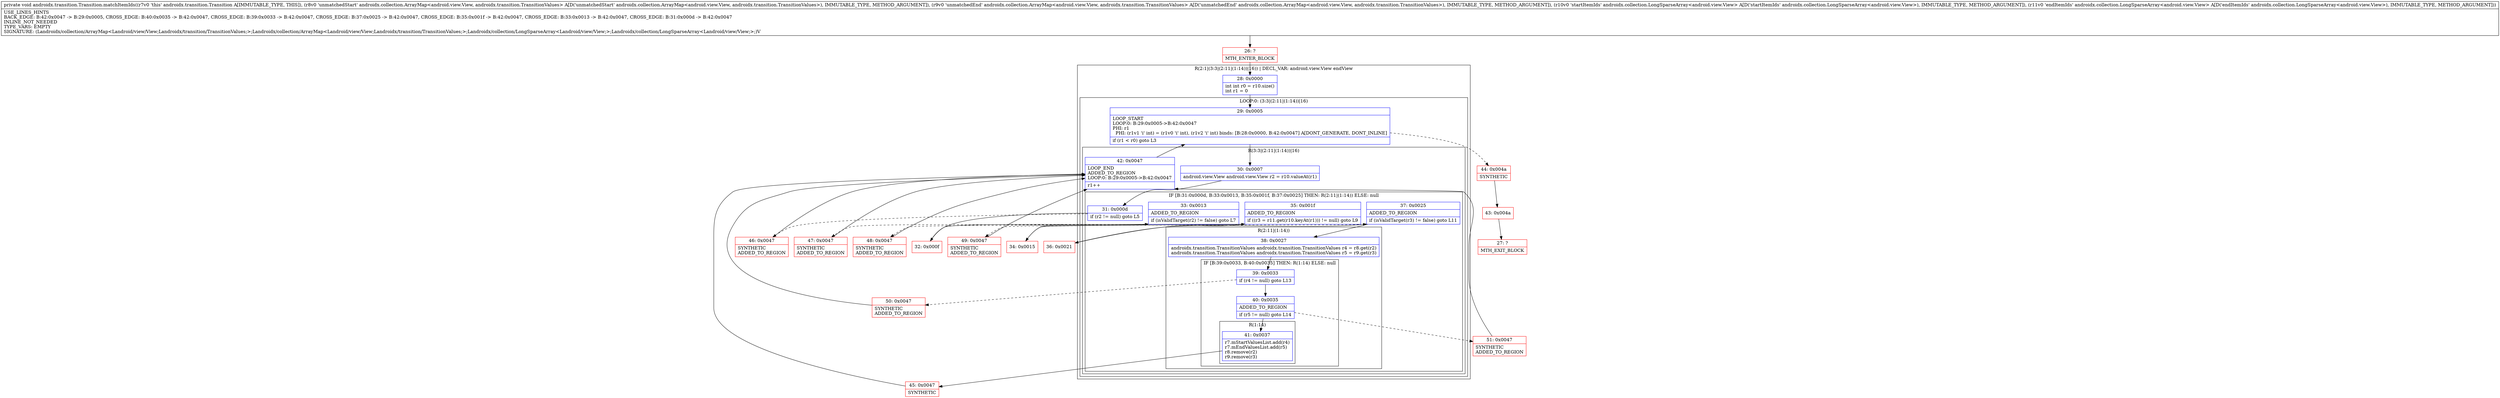 digraph "CFG forandroidx.transition.Transition.matchItemIds(Landroidx\/collection\/ArrayMap;Landroidx\/collection\/ArrayMap;Landroidx\/collection\/LongSparseArray;Landroidx\/collection\/LongSparseArray;)V" {
subgraph cluster_Region_300719577 {
label = "R(2:1|(3:3|(2:11|(1:14))|16)) | DECL_VAR: android.view.View endView\l";
node [shape=record,color=blue];
Node_28 [shape=record,label="{28\:\ 0x0000|int int r0 = r10.size()\lint r1 = 0\l}"];
subgraph cluster_LoopRegion_1824848882 {
label = "LOOP:0: (3:3|(2:11|(1:14))|16)";
node [shape=record,color=blue];
Node_29 [shape=record,label="{29\:\ 0x0005|LOOP_START\lLOOP:0: B:29:0x0005\-\>B:42:0x0047\lPHI: r1 \l  PHI: (r1v1 'i' int) = (r1v0 'i' int), (r1v2 'i' int) binds: [B:28:0x0000, B:42:0x0047] A[DONT_GENERATE, DONT_INLINE]\l|if (r1 \< r0) goto L3\l}"];
subgraph cluster_Region_847412422 {
label = "R(3:3|(2:11|(1:14))|16)";
node [shape=record,color=blue];
Node_30 [shape=record,label="{30\:\ 0x0007|android.view.View android.view.View r2 = r10.valueAt(r1)\l}"];
subgraph cluster_IfRegion_816763834 {
label = "IF [B:31:0x000d, B:33:0x0013, B:35:0x001f, B:37:0x0025] THEN: R(2:11|(1:14)) ELSE: null";
node [shape=record,color=blue];
Node_31 [shape=record,label="{31\:\ 0x000d|if (r2 != null) goto L5\l}"];
Node_33 [shape=record,label="{33\:\ 0x0013|ADDED_TO_REGION\l|if (isValidTarget(r2) != false) goto L7\l}"];
Node_35 [shape=record,label="{35\:\ 0x001f|ADDED_TO_REGION\l|if ((r3 = r11.get(r10.keyAt(r1))) != null) goto L9\l}"];
Node_37 [shape=record,label="{37\:\ 0x0025|ADDED_TO_REGION\l|if (isValidTarget(r3) != false) goto L11\l}"];
subgraph cluster_Region_1171886627 {
label = "R(2:11|(1:14))";
node [shape=record,color=blue];
Node_38 [shape=record,label="{38\:\ 0x0027|androidx.transition.TransitionValues androidx.transition.TransitionValues r4 = r8.get(r2)\landroidx.transition.TransitionValues androidx.transition.TransitionValues r5 = r9.get(r3)\l}"];
subgraph cluster_IfRegion_793563978 {
label = "IF [B:39:0x0033, B:40:0x0035] THEN: R(1:14) ELSE: null";
node [shape=record,color=blue];
Node_39 [shape=record,label="{39\:\ 0x0033|if (r4 != null) goto L13\l}"];
Node_40 [shape=record,label="{40\:\ 0x0035|ADDED_TO_REGION\l|if (r5 != null) goto L14\l}"];
subgraph cluster_Region_235534849 {
label = "R(1:14)";
node [shape=record,color=blue];
Node_41 [shape=record,label="{41\:\ 0x0037|r7.mStartValuesList.add(r4)\lr7.mEndValuesList.add(r5)\lr8.remove(r2)\lr9.remove(r3)\l}"];
}
}
}
}
Node_42 [shape=record,label="{42\:\ 0x0047|LOOP_END\lADDED_TO_REGION\lLOOP:0: B:29:0x0005\-\>B:42:0x0047\l|r1++\l}"];
}
}
}
Node_26 [shape=record,color=red,label="{26\:\ ?|MTH_ENTER_BLOCK\l}"];
Node_32 [shape=record,color=red,label="{32\:\ 0x000f}"];
Node_34 [shape=record,color=red,label="{34\:\ 0x0015}"];
Node_36 [shape=record,color=red,label="{36\:\ 0x0021}"];
Node_45 [shape=record,color=red,label="{45\:\ 0x0047|SYNTHETIC\l}"];
Node_51 [shape=record,color=red,label="{51\:\ 0x0047|SYNTHETIC\lADDED_TO_REGION\l}"];
Node_50 [shape=record,color=red,label="{50\:\ 0x0047|SYNTHETIC\lADDED_TO_REGION\l}"];
Node_49 [shape=record,color=red,label="{49\:\ 0x0047|SYNTHETIC\lADDED_TO_REGION\l}"];
Node_48 [shape=record,color=red,label="{48\:\ 0x0047|SYNTHETIC\lADDED_TO_REGION\l}"];
Node_47 [shape=record,color=red,label="{47\:\ 0x0047|SYNTHETIC\lADDED_TO_REGION\l}"];
Node_46 [shape=record,color=red,label="{46\:\ 0x0047|SYNTHETIC\lADDED_TO_REGION\l}"];
Node_44 [shape=record,color=red,label="{44\:\ 0x004a|SYNTHETIC\l}"];
Node_43 [shape=record,color=red,label="{43\:\ 0x004a}"];
Node_27 [shape=record,color=red,label="{27\:\ ?|MTH_EXIT_BLOCK\l}"];
MethodNode[shape=record,label="{private void androidx.transition.Transition.matchItemIds((r7v0 'this' androidx.transition.Transition A[IMMUTABLE_TYPE, THIS]), (r8v0 'unmatchedStart' androidx.collection.ArrayMap\<android.view.View, androidx.transition.TransitionValues\> A[D('unmatchedStart' androidx.collection.ArrayMap\<android.view.View, androidx.transition.TransitionValues\>), IMMUTABLE_TYPE, METHOD_ARGUMENT]), (r9v0 'unmatchedEnd' androidx.collection.ArrayMap\<android.view.View, androidx.transition.TransitionValues\> A[D('unmatchedEnd' androidx.collection.ArrayMap\<android.view.View, androidx.transition.TransitionValues\>), IMMUTABLE_TYPE, METHOD_ARGUMENT]), (r10v0 'startItemIds' androidx.collection.LongSparseArray\<android.view.View\> A[D('startItemIds' androidx.collection.LongSparseArray\<android.view.View\>), IMMUTABLE_TYPE, METHOD_ARGUMENT]), (r11v0 'endItemIds' androidx.collection.LongSparseArray\<android.view.View\> A[D('endItemIds' androidx.collection.LongSparseArray\<android.view.View\>), IMMUTABLE_TYPE, METHOD_ARGUMENT]))  | USE_LINES_HINTS\lBACK_EDGE: B:42:0x0047 \-\> B:29:0x0005, CROSS_EDGE: B:40:0x0035 \-\> B:42:0x0047, CROSS_EDGE: B:39:0x0033 \-\> B:42:0x0047, CROSS_EDGE: B:37:0x0025 \-\> B:42:0x0047, CROSS_EDGE: B:35:0x001f \-\> B:42:0x0047, CROSS_EDGE: B:33:0x0013 \-\> B:42:0x0047, CROSS_EDGE: B:31:0x000d \-\> B:42:0x0047\lINLINE_NOT_NEEDED\lTYPE_VARS: EMPTY\lSIGNATURE: (Landroidx\/collection\/ArrayMap\<Landroid\/view\/View;Landroidx\/transition\/TransitionValues;\>;Landroidx\/collection\/ArrayMap\<Landroid\/view\/View;Landroidx\/transition\/TransitionValues;\>;Landroidx\/collection\/LongSparseArray\<Landroid\/view\/View;\>;Landroidx\/collection\/LongSparseArray\<Landroid\/view\/View;\>;)V\l}"];
MethodNode -> Node_26;Node_28 -> Node_29;
Node_29 -> Node_30;
Node_29 -> Node_44[style=dashed];
Node_30 -> Node_31;
Node_31 -> Node_32;
Node_31 -> Node_46[style=dashed];
Node_33 -> Node_34;
Node_33 -> Node_47[style=dashed];
Node_35 -> Node_36;
Node_35 -> Node_48[style=dashed];
Node_37 -> Node_38;
Node_37 -> Node_49[style=dashed];
Node_38 -> Node_39;
Node_39 -> Node_40;
Node_39 -> Node_50[style=dashed];
Node_40 -> Node_41;
Node_40 -> Node_51[style=dashed];
Node_41 -> Node_45;
Node_42 -> Node_29;
Node_26 -> Node_28;
Node_32 -> Node_33;
Node_34 -> Node_35;
Node_36 -> Node_37;
Node_45 -> Node_42;
Node_51 -> Node_42;
Node_50 -> Node_42;
Node_49 -> Node_42;
Node_48 -> Node_42;
Node_47 -> Node_42;
Node_46 -> Node_42;
Node_44 -> Node_43;
Node_43 -> Node_27;
}

